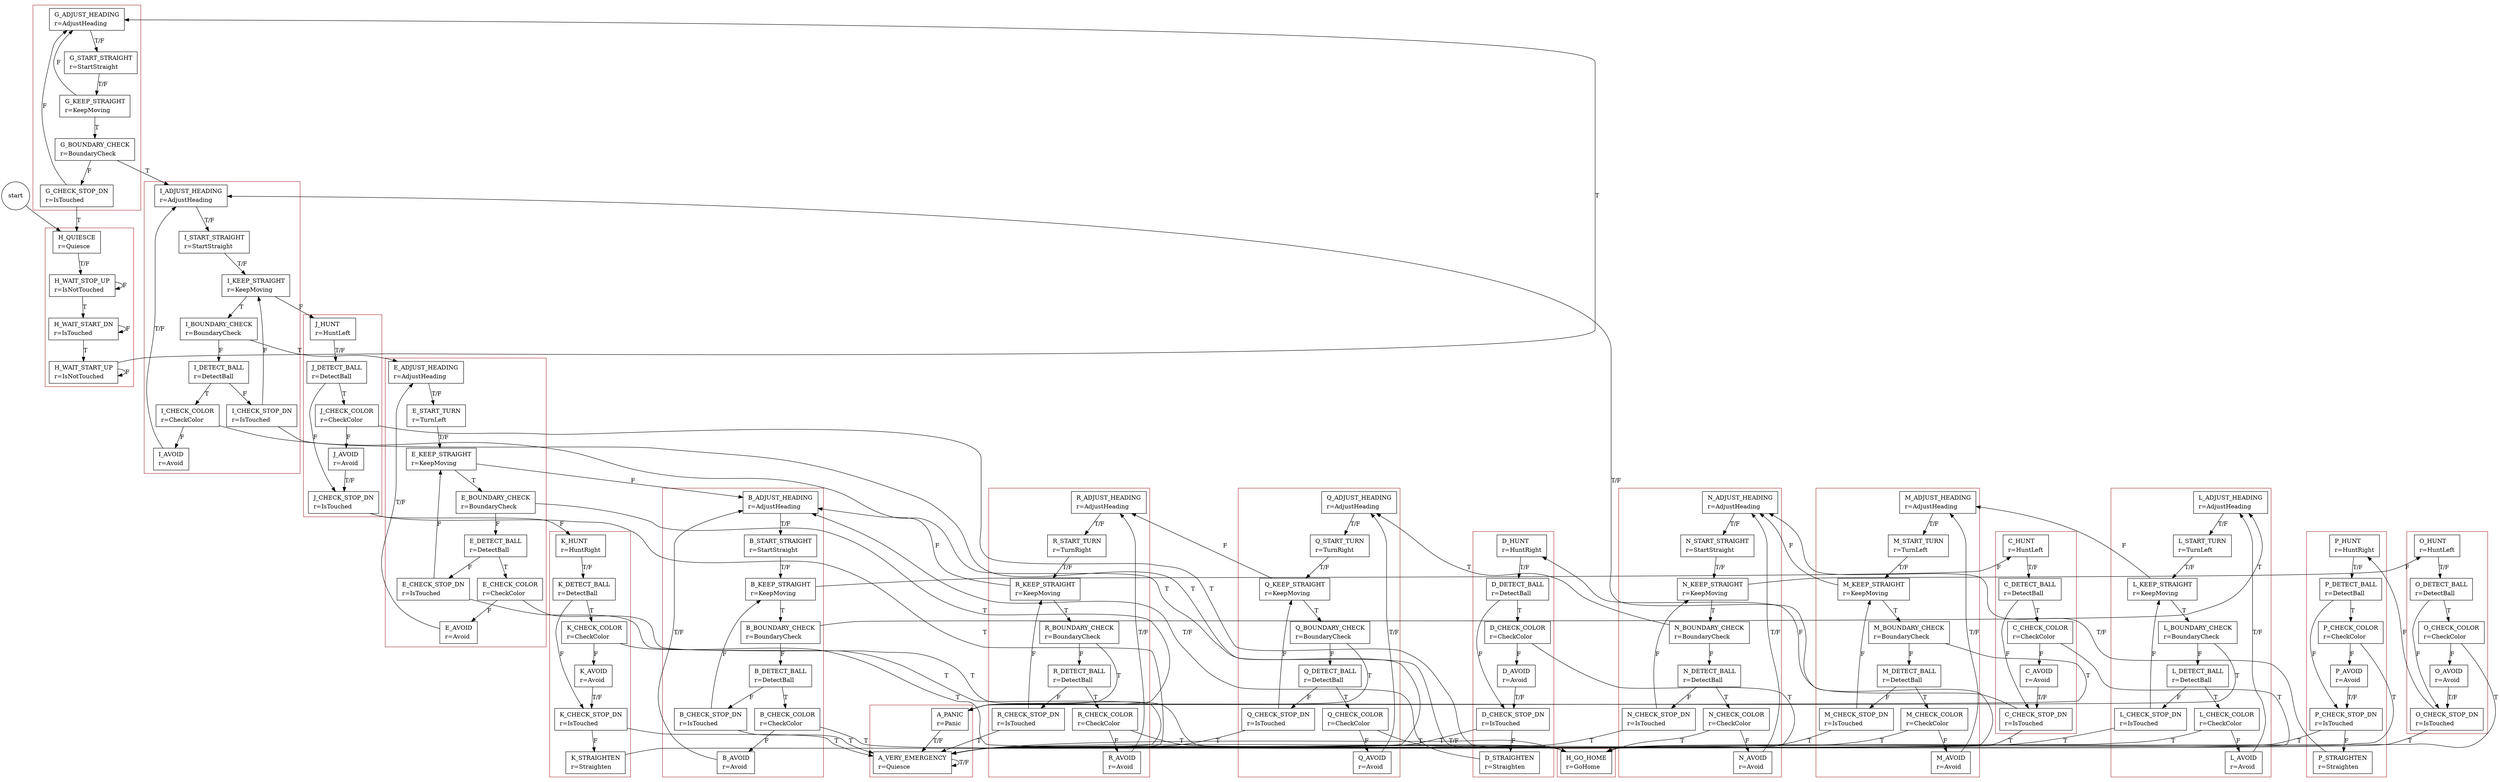 digraph FSM {

"START" [ shape=circle label="start" ];

#  PANIC/HALT sequence
#
	subgraph cluster_A {

		color = brown;

		A_PANIC          [ shape=box label=<<table border="0"><tr><td align="left">A_PANIC</td></tr><tr><td align="left">r=Panic</td></tr></table>> ];
		A_VERY_EMERGENCY [ shape=box label=<<table border="0"><tr><td align="left">A_VERY_EMERGENCY</td></tr><tr><td align="left">r=Quiesce</td></tr></table>> ];

	}

# "normal" STRAIGHT sequence (next turn is left)
#
	subgraph cluster_B {
	
		color = brown;

		B_ADJUST_HEADING [ shape=box label=<<table border="0"><tr><td align="left">B_ADJUST_HEADING</td></tr><tr><td align="left">r=AdjustHeading</td></tr></table>> ];
		B_START_STRAIGHT [ shape=box label=<<table border="0"><tr><td align="left">B_START_STRAIGHT</td></tr><tr><td align="left">r=StartStraight</td></tr></table>> ];
		B_KEEP_STRAIGHT  [ shape=box label=<<table border="0"><tr><td align="left">B_KEEP_STRAIGHT</td></tr><tr><td align="left">r=KeepMoving</td></tr></table>> ];
		B_BOUNDARY_CHECK [ shape=box label=<<table border="0"><tr><td align="left">B_BOUNDARY_CHECK</td></tr><tr><td align="left">r=BoundaryCheck</td></tr></table>> ];
		B_DETECT_BALL    [ shape=box label=<<table border="0"><tr><td align="left">B_DETECT_BALL</td></tr><tr><td align="left">r=DetectBall</td></tr></table>> ];
		B_CHECK_COLOR    [ shape=box label=<<table border="0"><tr><td align="left">B_CHECK_COLOR</td></tr><tr><td align="left">r=CheckColor</td></tr></table>> ];
		B_AVOID          [ shape=box label=<<table border="0"><tr><td align="left">B_AVOID</td></tr><tr><td align="left">r=Avoid</td></tr></table>> ];
		B_CHECK_STOP_DN  [ shape=box label=<<table border="0"><tr><td align="left">B_CHECK_STOP_DN</td></tr><tr><td align="left">r=IsTouched</td></tr></table>> ];

	}		

# "normal" HUNT LEFT sequence (next turn is left)
#
	subgraph cluster_C {
	
		color = brown;

		C_HUNT           [ shape=box label=<<table border="0"><tr><td align="left">C_HUNT</td></tr><tr><td align="left">r=HuntLeft</td></tr></table>> ];
		C_DETECT_BALL    [ shape=box label=<<table border="0"><tr><td align="left">C_DETECT_BALL</td></tr><tr><td align="left">r=DetectBall</td></tr></table>> ];
		C_CHECK_COLOR    [ shape=box label=<<table border="0"><tr><td align="left">C_CHECK_COLOR</td></tr><tr><td align="left">r=CheckColor</td></tr></table>> ];
		C_AVOID          [ shape=box label=<<table border="0"><tr><td align="left">C_AVOID</td></tr><tr><td align="left">r=Avoid</td></tr></table>> ];
		C_CHECK_STOP_DN  [ shape=box label=<<table border="0"><tr><td align="left">C_CHECK_STOP_DN</td></tr><tr><td align="left">r=IsTouched</td></tr></table>> ];

	}		

# "normal" HUNT RIGHT sequence (next turn is left)
#
	subgraph cluster_D {
	
		color = brown;

		D_HUNT           [ shape=box label=<<table border="0"><tr><td align="left">D_HUNT</td></tr><tr><td align="left">r=HuntRight</td></tr></table>> ];
		D_DETECT_BALL    [ shape=box label=<<table border="0"><tr><td align="left">D_DETECT_BALL</td></tr><tr><td align="left">r=DetectBall</td></tr></table>> ];
		D_CHECK_COLOR    [ shape=box label=<<table border="0"><tr><td align="left">D_CHECK_COLOR</td></tr><tr><td align="left">r=CheckColor</td></tr></table>> ];
		D_AVOID          [ shape=box label=<<table border="0"><tr><td align="left">D_AVOID</td></tr><tr><td align="left">r=Avoid</td></tr></table>> ];
		D_CHECK_STOP_DN  [ shape=box label=<<table border="0"><tr><td align="left">D_CHECK_STOP_DN</td></tr><tr><td align="left">r=IsTouched</td></tr></table>> ];
		D_STRAIGHTEN     [ shape=box label=<<table border="0"><tr><td align="left">D_STRAIGHTEN</td></tr><tr><td align="left">r=Straighten</td></tr></table>> ];

	}		

# TURN LEFT 90 sequence
#
	subgraph cluster_E {
	
		color = brown;

		E_ADJUST_HEADING [ shape=box label=<<table border="0"><tr><td align="left">E_ADJUST_HEADING</td></tr><tr><td align="left">r=AdjustHeading</td></tr></table>> ];
		E_START_TURN     [ shape=box label=<<table border="0"><tr><td align="left">E_START_TURN</td></tr><tr><td align="left">r=TurnLeft</td></tr></table>> ];
		E_KEEP_TURNING   [ shape=box label=<<table border="0"><tr><td align="left">E_KEEP_STRAIGHT</td></tr><tr><td align="left">r=KeepMoving</td></tr></table>> ];
		E_BOUNDARY_CHECK [ shape=box label=<<table border="0"><tr><td align="left">E_BOUNDARY_CHECK</td></tr><tr><td align="left">r=BoundaryCheck</td></tr></table>> ];
		E_DETECT_BALL    [ shape=box label=<<table border="0"><tr><td align="left">E_DETECT_BALL</td></tr><tr><td align="left">r=DetectBall</td></tr></table>> ];
		E_CHECK_COLOR    [ shape=box label=<<table border="0"><tr><td align="left">E_CHECK_COLOR</td></tr><tr><td align="left">r=CheckColor</td></tr></table>> ];
		E_AVOID          [ shape=box label=<<table border="0"><tr><td align="left">E_AVOID</td></tr><tr><td align="left">r=Avoid</td></tr></table>> ];
		E_CHECK_STOP_DN  [ shape=box label=<<table border="0"><tr><td align="left">E_CHECK_STOP_DN</td></tr><tr><td align="left">r=IsTouched</td></tr></table>> ];

	}

# HOME sequence
#	
	subgraph cluster_F {
	
		color = brown;

		F_GO_HOME        [ shape=box label=<<table border="0"><tr><td align="left">H_GO_HOME</td></tr><tr><td align="left">r=GoHome</td></tr></table>> ];
	
	}

# "think outside the box" STRAIGHT sequence
#
	subgraph cluster_G {
	
		color = brown;

		G_ADJUST_HEADING [ shape=box label=<<table border="0"><tr><td align="left">G_ADJUST_HEADING</td></tr><tr><td align="left">r=AdjustHeading</td></tr></table>> ];
		G_START_STRAIGHT [ shape=box label=<<table border="0"><tr><td align="left">G_START_STRAIGHT</td></tr><tr><td align="left">r=StartStraight</td></tr></table>> ];
		G_KEEP_STRAIGHT  [ shape=box label=<<table border="0"><tr><td align="left">G_KEEP_STRAIGHT</td></tr><tr><td align="left">r=KeepMoving</td></tr></table>> ];
		G_BOUNDARY_CHECK [ shape=box label=<<table border="0"><tr><td align="left">G_BOUNDARY_CHECK</td></tr><tr><td align="left">r=BoundaryCheck</td></tr></table>> ];
		G_CHECK_STOP_DN  [ shape=box label=<<table border="0"><tr><td align="left">G_CHECK_STOP_DN</td></tr><tr><td align="left">r=IsTouched</td></tr></table>> ];

	}		

# "think outside the box" QUIESCE sequence
#
	subgraph cluster_H {

		color = brown;

		H_QUIESCE        [ shape=box label=<<table border="0"><tr><td align="left">H_QUIESCE</td></tr><tr><td align="left">r=Quiesce</td></tr></table>> ];
		H_WAIT_STOP_UP   [ shape=box label=<<table border="0"><tr><td align="left">H_WAIT_STOP_UP</td></tr><tr><td align="left">r=IsNotTouched</td></tr></table>> ];
		H_WAIT_START_DN  [ shape=box label=<<table border="0"><tr><td align="left">H_WAIT_START_DN</td></tr><tr><td align="left">r=IsTouched</td></tr></table>> ];
		H_WAIT_START_UP  [ shape=box label=<<table border="0"><tr><td align="left">H_WAIT_START_UP</td></tr><tr><td align="left">r=IsNotTouched</td></tr></table>> ];

	}

# "sprinting" STRAIGHT sequence
#
	subgraph cluster_I {
	
		color = brown;

		I_ADJUST_HEADING [ shape=box label=<<table border="0"><tr><td align="left">I_ADJUST_HEADING</td></tr><tr><td align="left">r=AdjustHeading</td></tr></table>> ];
		I_START_STRAIGHT [ shape=box label=<<table border="0"><tr><td align="left">I_START_STRAIGHT</td></tr><tr><td align="left">r=StartStraight</td></tr></table>> ];
		I_KEEP_STRAIGHT  [ shape=box label=<<table border="0"><tr><td align="left">I_KEEP_STRAIGHT</td></tr><tr><td align="left">r=KeepMoving</td></tr></table>> ];
		I_BOUNDARY_CHECK [ shape=box label=<<table border="0"><tr><td align="left">I_BOUNDARY_CHECK</td></tr><tr><td align="left">r=BoundaryCheck</td></tr></table>> ];
		I_DETECT_BALL    [ shape=box label=<<table border="0"><tr><td align="left">I_DETECT_BALL</td></tr><tr><td align="left">r=DetectBall</td></tr></table>> ];
		I_CHECK_COLOR    [ shape=box label=<<table border="0"><tr><td align="left">I_CHECK_COLOR</td></tr><tr><td align="left">r=CheckColor</td></tr></table>> ];
		I_AVOID          [ shape=box label=<<table border="0"><tr><td align="left">I_AVOID</td></tr><tr><td align="left">r=Avoid</td></tr></table>> ];
		I_CHECK_STOP_DN  [ shape=box label=<<table border="0"><tr><td align="left">I_CHECK_STOP_DN</td></tr><tr><td align="left">r=IsTouched</td></tr></table>> ];

	}	

# "sprinting" HUNT LEFT sequence
#
	subgraph cluster_J {
	
		color = brown;

		J_HUNT           [ shape=box label=<<table border="0"><tr><td align="left">J_HUNT</td></tr><tr><td align="left">r=HuntLeft</td></tr></table>> ];
		J_DETECT_BALL    [ shape=box label=<<table border="0"><tr><td align="left">J_DETECT_BALL</td></tr><tr><td align="left">r=DetectBall</td></tr></table>> ];
		J_CHECK_COLOR    [ shape=box label=<<table border="0"><tr><td align="left">J_CHECK_COLOR</td></tr><tr><td align="left">r=CheckColor</td></tr></table>> ];
		J_AVOID          [ shape=box label=<<table border="0"><tr><td align="left">J_AVOID</td></tr><tr><td align="left">r=Avoid</td></tr></table>> ];
		J_CHECK_STOP_DN  [ shape=box label=<<table border="0"><tr><td align="left">J_CHECK_STOP_DN</td></tr><tr><td align="left">r=IsTouched</td></tr></table>> ];

	}		

# "sprinting" HUNT RIGHT sequence
#
	subgraph cluster_K {
	
		color = brown;

		K_HUNT           [ shape=box label=<<table border="0"><tr><td align="left">K_HUNT</td></tr><tr><td align="left">r=HuntRight</td></tr></table>> ];
		K_DETECT_BALL    [ shape=box label=<<table border="0"><tr><td align="left">K_DETECT_BALL</td></tr><tr><td align="left">r=DetectBall</td></tr></table>> ];
		K_CHECK_COLOR    [ shape=box label=<<table border="0"><tr><td align="left">K_CHECK_COLOR</td></tr><tr><td align="left">r=CheckColor</td></tr></table>> ];
		K_AVOID          [ shape=box label=<<table border="0"><tr><td align="left">K_AVOID</td></tr><tr><td align="left">r=Avoid</td></tr></table>> ];
		K_CHECK_STOP_DN  [ shape=box label=<<table border="0"><tr><td align="left">K_CHECK_STOP_DN</td></tr><tr><td align="left">r=IsTouched</td></tr></table>> ];
		K_STRAIGHTEN     [ shape=box label=<<table border="0"><tr><td align="left">K_STRAIGHTEN</td></tr><tr><td align="left">r=Straighten</td></tr></table>> ];

	}		

# TURN LEFT 180 sequence (part 1)
#
	subgraph cluster_L {
	
		color = brown;

		L_ADJUST_HEADING [ shape=box label=<<table border="0"><tr><td align="left">L_ADJUST_HEADING</td></tr><tr><td align="left">r=AdjustHeading</td></tr></table>> ];
		L_START_TURN     [ shape=box label=<<table border="0"><tr><td align="left">L_START_TURN</td></tr><tr><td align="left">r=TurnLeft</td></tr></table>> ];
		L_KEEP_TURNING   [ shape=box label=<<table border="0"><tr><td align="left">L_KEEP_STRAIGHT</td></tr><tr><td align="left">r=KeepMoving</td></tr></table>> ];
		L_BOUNDARY_CHECK [ shape=box label=<<table border="0"><tr><td align="left">L_BOUNDARY_CHECK</td></tr><tr><td align="left">r=BoundaryCheck</td></tr></table>> ];
		L_DETECT_BALL    [ shape=box label=<<table border="0"><tr><td align="left">L_DETECT_BALL</td></tr><tr><td align="left">r=DetectBall</td></tr></table>> ];
		L_CHECK_COLOR    [ shape=box label=<<table border="0"><tr><td align="left">L_CHECK_COLOR</td></tr><tr><td align="left">r=CheckColor</td></tr></table>> ];
		L_AVOID          [ shape=box label=<<table border="0"><tr><td align="left">L_AVOID</td></tr><tr><td align="left">r=Avoid</td></tr></table>> ];
		L_CHECK_STOP_DN  [ shape=box label=<<table border="0"><tr><td align="left">L_CHECK_STOP_DN</td></tr><tr><td align="left">r=IsTouched</td></tr></table>> ];

	}

# TURN LEFT 180 sequence (part 2)
#
	subgraph cluster_M {
	
		color = brown;

		M_ADJUST_HEADING [ shape=box label=<<table border="0"><tr><td align="left">M_ADJUST_HEADING</td></tr><tr><td align="left">r=AdjustHeading</td></tr></table>> ];
		M_START_TURN     [ shape=box label=<<table border="0"><tr><td align="left">M_START_TURN</td></tr><tr><td align="left">r=TurnLeft</td></tr></table>> ];
		M_KEEP_TURNING   [ shape=box label=<<table border="0"><tr><td align="left">M_KEEP_STRAIGHT</td></tr><tr><td align="left">r=KeepMoving</td></tr></table>> ];
		M_BOUNDARY_CHECK [ shape=box label=<<table border="0"><tr><td align="left">M_BOUNDARY_CHECK</td></tr><tr><td align="left">r=BoundaryCheck</td></tr></table>> ];
		M_DETECT_BALL    [ shape=box label=<<table border="0"><tr><td align="left">M_DETECT_BALL</td></tr><tr><td align="left">r=DetectBall</td></tr></table>> ];
		M_CHECK_COLOR    [ shape=box label=<<table border="0"><tr><td align="left">M_CHECK_COLOR</td></tr><tr><td align="left">r=CheckColor</td></tr></table>> ];
		M_AVOID          [ shape=box label=<<table border="0"><tr><td align="left">M_AVOID</td></tr><tr><td align="left">r=Avoid</td></tr></table>> ];
		M_CHECK_STOP_DN  [ shape=box label=<<table border="0"><tr><td align="left">M_CHECK_STOP_DN</td></tr><tr><td align="left">r=IsTouched</td></tr></table>> ];

	}

# "normal" STRAIGHT sequence (next turn is right)
#
	subgraph cluster_N {
	
		color = brown;

		N_ADJUST_HEADING [ shape=box label=<<table border="0"><tr><td align="left">N_ADJUST_HEADING</td></tr><tr><td align="left">r=AdjustHeading</td></tr></table>> ];
		N_START_STRAIGHT [ shape=box label=<<table border="0"><tr><td align="left">N_START_STRAIGHT</td></tr><tr><td align="left">r=StartStraight</td></tr></table>> ];
		N_KEEP_STRAIGHT  [ shape=box label=<<table border="0"><tr><td align="left">N_KEEP_STRAIGHT</td></tr><tr><td align="left">r=KeepMoving</td></tr></table>> ];
		N_BOUNDARY_CHECK [ shape=box label=<<table border="0"><tr><td align="left">N_BOUNDARY_CHECK</td></tr><tr><td align="left">r=BoundaryCheck</td></tr></table>> ];
		N_DETECT_BALL    [ shape=box label=<<table border="0"><tr><td align="left">N_DETECT_BALL</td></tr><tr><td align="left">r=DetectBall</td></tr></table>> ];
		N_CHECK_COLOR    [ shape=box label=<<table border="0"><tr><td align="left">N_CHECK_COLOR</td></tr><tr><td align="left">r=CheckColor</td></tr></table>> ];
		N_AVOID          [ shape=box label=<<table border="0"><tr><td align="left">N_AVOID</td></tr><tr><td align="left">r=Avoid</td></tr></table>> ];
		N_CHECK_STOP_DN  [ shape=box label=<<table border="0"><tr><td align="left">N_CHECK_STOP_DN</td></tr><tr><td align="left">r=IsTouched</td></tr></table>> ];

	}		

# "normal" HUNT LEFT sequence (next turn is right)
#
	subgraph cluster_O {
	
		color = brown;

		O_HUNT           [ shape=box label=<<table border="0"><tr><td align="left">O_HUNT</td></tr><tr><td align="left">r=HuntLeft</td></tr></table>> ];
		O_DETECT_BALL    [ shape=box label=<<table border="0"><tr><td align="left">O_DETECT_BALL</td></tr><tr><td align="left">r=DetectBall</td></tr></table>> ];
		O_CHECK_COLOR    [ shape=box label=<<table border="0"><tr><td align="left">O_CHECK_COLOR</td></tr><tr><td align="left">r=CheckColor</td></tr></table>> ];
		O_AVOID          [ shape=box label=<<table border="0"><tr><td align="left">O_AVOID</td></tr><tr><td align="left">r=Avoid</td></tr></table>> ];
		O_CHECK_STOP_DN  [ shape=box label=<<table border="0"><tr><td align="left">O_CHECK_STOP_DN</td></tr><tr><td align="left">r=IsTouched</td></tr></table>> ];

	}		

# "normal" HUNT RIGHT sequence (next turn is right)
#
	subgraph cluster_P {
	
		color = brown;

		P_HUNT           [ shape=box label=<<table border="0"><tr><td align="left">P_HUNT</td></tr><tr><td align="left">r=HuntRight</td></tr></table>> ];
		P_DETECT_BALL    [ shape=box label=<<table border="0"><tr><td align="left">P_DETECT_BALL</td></tr><tr><td align="left">r=DetectBall</td></tr></table>> ];
		P_CHECK_COLOR    [ shape=box label=<<table border="0"><tr><td align="left">P_CHECK_COLOR</td></tr><tr><td align="left">r=CheckColor</td></tr></table>> ];
		P_AVOID          [ shape=box label=<<table border="0"><tr><td align="left">P_AVOID</td></tr><tr><td align="left">r=Avoid</td></tr></table>> ];
		P_CHECK_STOP_DN  [ shape=box label=<<table border="0"><tr><td align="left">P_CHECK_STOP_DN</td></tr><tr><td align="left">r=IsTouched</td></tr></table>> ];
		P_STRAIGHTEN     [ shape=box label=<<table border="0"><tr><td align="left">P_STRAIGHTEN</td></tr><tr><td align="left">r=Straighten</td></tr></table>> ];

	}		

# TURN RIGHT 180 sequence (part 1)
#
	subgraph cluster_Q {
	
		color = brown;

		Q_ADJUST_HEADING [ shape=box label=<<table border="0"><tr><td align="left">Q_ADJUST_HEADING</td></tr><tr><td align="left">r=AdjustHeading</td></tr></table>> ];
		Q_START_TURN     [ shape=box label=<<table border="0"><tr><td align="left">Q_START_TURN</td></tr><tr><td align="left">r=TurnRight</td></tr></table>> ];
		Q_KEEP_TURNING   [ shape=box label=<<table border="0"><tr><td align="left">Q_KEEP_STRAIGHT</td></tr><tr><td align="left">r=KeepMoving</td></tr></table>> ];
		Q_BOUNDARY_CHECK [ shape=box label=<<table border="0"><tr><td align="left">Q_BOUNDARY_CHECK</td></tr><tr><td align="left">r=BoundaryCheck</td></tr></table>> ];
		Q_DETECT_BALL    [ shape=box label=<<table border="0"><tr><td align="left">Q_DETECT_BALL</td></tr><tr><td align="left">r=DetectBall</td></tr></table>> ];
		Q_CHECK_COLOR    [ shape=box label=<<table border="0"><tr><td align="left">Q_CHECK_COLOR</td></tr><tr><td align="left">r=CheckColor</td></tr></table>> ];
		Q_AVOID          [ shape=box label=<<table border="0"><tr><td align="left">Q_AVOID</td></tr><tr><td align="left">r=Avoid</td></tr></table>> ];
		Q_CHECK_STOP_DN  [ shape=box label=<<table border="0"><tr><td align="left">Q_CHECK_STOP_DN</td></tr><tr><td align="left">r=IsTouched</td></tr></table>> ];

	}

# TURN RIGHT 180 sequence (part 2)
#
	subgraph cluster_R {
	
		color = brown;

		R_ADJUST_HEADING [ shape=box label=<<table border="0"><tr><td align="left">R_ADJUST_HEADING</td></tr><tr><td align="left">r=AdjustHeading</td></tr></table>> ];
		R_START_TURN     [ shape=box label=<<table border="0"><tr><td align="left">R_START_TURN</td></tr><tr><td align="left">r=TurnRight</td></tr></table>> ];
		R_KEEP_TURNING   [ shape=box label=<<table border="0"><tr><td align="left">R_KEEP_STRAIGHT</td></tr><tr><td align="left">r=KeepMoving</td></tr></table>> ];
		R_BOUNDARY_CHECK [ shape=box label=<<table border="0"><tr><td align="left">R_BOUNDARY_CHECK</td></tr><tr><td align="left">r=BoundaryCheck</td></tr></table>> ];
		R_DETECT_BALL    [ shape=box label=<<table border="0"><tr><td align="left">R_DETECT_BALL</td></tr><tr><td align="left">r=DetectBall</td></tr></table>> ];
		R_CHECK_COLOR    [ shape=box label=<<table border="0"><tr><td align="left">R_CHECK_COLOR</td></tr><tr><td align="left">r=CheckColor</td></tr></table>> ];
		R_AVOID          [ shape=box label=<<table border="0"><tr><td align="left">R_AVOID</td></tr><tr><td align="left">r=Avoid</td></tr></table>> ];
		R_CHECK_STOP_DN  [ shape=box label=<<table border="0"><tr><td align="left">R_CHECK_STOP_DN</td></tr><tr><td align="left">r=IsTouched</td></tr></table>> ];

	}

	START            -> H_QUIESCE;

	A_PANIC          -> A_VERY_EMERGENCY [ label = "T/F" ];
	A_VERY_EMERGENCY -> A_VERY_EMERGENCY [ label = "T/F" ];

	B_ADJUST_HEADING -> B_START_STRAIGHT [ label = "T/F" ];
	B_START_STRAIGHT -> B_KEEP_STRAIGHT  [ label = "T/F" ];
	B_KEEP_STRAIGHT  -> B_BOUNDARY_CHECK [ label = "T" ];
	B_KEEP_STRAIGHT  -> C_HUNT           [ label = "F" ];
	B_BOUNDARY_CHECK -> L_ADJUST_HEADING [ label = "T" ];
	B_BOUNDARY_CHECK -> B_DETECT_BALL    [ label = "F" ];
	B_DETECT_BALL    -> B_CHECK_COLOR    [ label = "T" ];
	B_DETECT_BALL    -> B_CHECK_STOP_DN  [ label = "F" ];
	B_CHECK_COLOR    -> F_GO_HOME        [ label = "T" ];
	B_CHECK_COLOR    -> B_AVOID          [ label = "F" ];
	B_AVOID          -> B_ADJUST_HEADING [ label = "T/F" ];
	B_CHECK_STOP_DN  -> A_VERY_EMERGENCY [ label = "T" ];
	B_CHECK_STOP_DN  -> B_KEEP_STRAIGHT  [ label = "F" ];

	C_HUNT           -> C_DETECT_BALL    [ label = "T/F" ];
	C_DETECT_BALL    -> C_CHECK_COLOR    [ label = "T" ];
	C_DETECT_BALL    -> C_CHECK_STOP_DN  [ label = "F" ];
	C_CHECK_COLOR    -> F_GO_HOME        [ label = "T" ];
	C_CHECK_COLOR    -> C_AVOID          [ label = "F" ];
	C_AVOID          -> C_CHECK_STOP_DN  [ label = "T/F" ];
	C_CHECK_STOP_DN  -> A_VERY_EMERGENCY [ label = "T" ];
	C_CHECK_STOP_DN  -> D_HUNT           [ label = "F" ];

	D_HUNT           -> D_DETECT_BALL    [ label = "T/F" ];
	D_DETECT_BALL    -> D_CHECK_COLOR    [ label = "T" ];
	D_DETECT_BALL    -> D_CHECK_STOP_DN  [ label = "F" ];
	D_CHECK_COLOR    -> F_GO_HOME        [ label = "T" ];
	D_CHECK_COLOR    -> D_AVOID          [ label = "F" ];
	D_AVOID          -> D_CHECK_STOP_DN  [ label = "T/F" ];
	D_CHECK_STOP_DN  -> A_VERY_EMERGENCY [ label = "T" ];
	D_CHECK_STOP_DN  -> D_STRAIGHTEN     [ label = "F" ];
	D_STRAIGHTEN     -> B_ADJUST_HEADING [ label = "T/F" ];
	
	E_ADJUST_HEADING -> E_START_TURN     [ label = "T/F" ];
	E_START_TURN     -> E_KEEP_TURNING   [ label = "T/F" ];
	E_KEEP_TURNING   -> E_BOUNDARY_CHECK [ label = "T" ];
	E_KEEP_TURNING   -> B_ADJUST_HEADING [ label = "F" ];
	E_BOUNDARY_CHECK -> A_PANIC          [ label = "T" ];
	E_BOUNDARY_CHECK -> E_DETECT_BALL    [ label = "F" ];
	E_DETECT_BALL    -> E_CHECK_COLOR    [ label = "T" ];
	E_DETECT_BALL    -> E_CHECK_STOP_DN  [ label = "F" ];
	E_CHECK_COLOR    -> F_GO_HOME        [ label = "T" ];
	E_CHECK_COLOR    -> E_AVOID          [ label = "F" ];
	E_AVOID          -> E_ADJUST_HEADING [ label = "T/F" ];
	E_CHECK_STOP_DN  -> A_VERY_EMERGENCY [ label = "T" ];
	E_CHECK_STOP_DN  -> E_KEEP_TURNING   [ label = "F" ];
	
	F_GO_HOME        -> A_VERY_EMERGENCY [ label = "T/F" ];

	G_ADJUST_HEADING -> G_START_STRAIGHT [ label = "T/F" ];
	G_START_STRAIGHT -> G_KEEP_STRAIGHT  [ label = "T/F" ];
	G_KEEP_STRAIGHT  -> G_BOUNDARY_CHECK [ label = "T" ];
	G_KEEP_STRAIGHT  -> G_ADJUST_HEADING [ label = "F" ];
	G_BOUNDARY_CHECK -> I_ADJUST_HEADING [ label = "T" ];
	G_BOUNDARY_CHECK -> G_CHECK_STOP_DN  [ label = "F" ];
	G_CHECK_STOP_DN  -> H_QUIESCE        [ label = "T" ];
	G_CHECK_STOP_DN  -> G_ADJUST_HEADING [ label = "F" ];

	H_QUIESCE        -> H_WAIT_STOP_UP   [ label = "T/F" ];
	H_WAIT_STOP_UP   -> H_WAIT_START_DN  [ label = "T" ];
	H_WAIT_STOP_UP   -> H_WAIT_STOP_UP   [ label = "F" ];
	H_WAIT_START_DN  -> H_WAIT_START_UP  [ label = "T" ];
	H_WAIT_START_DN  -> H_WAIT_START_DN  [ label = "F" ];
	H_WAIT_START_UP  -> G_ADJUST_HEADING [ label = "T" ];
	H_WAIT_START_UP  -> H_WAIT_START_UP  [ label = "F" ];
	
	I_ADJUST_HEADING -> I_START_STRAIGHT [ label = "T/F" ];
	I_START_STRAIGHT -> I_KEEP_STRAIGHT  [ label = "T/F" ];
	I_KEEP_STRAIGHT  -> I_BOUNDARY_CHECK [ label = "T" ];
	I_KEEP_STRAIGHT  -> J_HUNT           [ label = "F" ];
	I_BOUNDARY_CHECK -> E_ADJUST_HEADING [ label = "T" ];
	I_BOUNDARY_CHECK -> I_DETECT_BALL    [ label = "F" ];
	I_DETECT_BALL    -> I_CHECK_COLOR    [ label = "T" ];
	I_DETECT_BALL    -> I_CHECK_STOP_DN  [ label = "F" ];
	I_CHECK_COLOR    -> F_GO_HOME        [ label = "T" ];
	I_CHECK_COLOR    -> I_AVOID          [ label = "F" ];
	I_AVOID          -> I_ADJUST_HEADING [ label = "T/F" ];
	I_CHECK_STOP_DN  -> A_VERY_EMERGENCY [ label = "T" ];
	I_CHECK_STOP_DN  -> I_KEEP_STRAIGHT  [ label = "F" ];

	J_HUNT           -> J_DETECT_BALL    [ label = "T/F" ];
	J_DETECT_BALL    -> J_CHECK_COLOR    [ label = "T" ];
	J_DETECT_BALL    -> J_CHECK_STOP_DN  [ label = "F" ];
	J_CHECK_COLOR    -> F_GO_HOME        [ label = "T" ];
	J_CHECK_COLOR    -> J_AVOID          [ label = "F" ];
	J_AVOID          -> J_CHECK_STOP_DN  [ label = "T/F" ];
	J_CHECK_STOP_DN  -> A_VERY_EMERGENCY [ label = "T" ];
	J_CHECK_STOP_DN  -> K_HUNT           [ label = "F" ];

	K_HUNT           -> K_DETECT_BALL    [ label = "T/F" ];
	K_DETECT_BALL    -> K_CHECK_COLOR    [ label = "T" ];
	K_DETECT_BALL    -> K_CHECK_STOP_DN  [ label = "F" ];
	K_CHECK_COLOR    -> F_GO_HOME        [ label = "T" ];
	K_CHECK_COLOR    -> K_AVOID          [ label = "F" ];
	K_AVOID          -> K_CHECK_STOP_DN  [ label = "T/F" ];
	K_CHECK_STOP_DN  -> A_VERY_EMERGENCY [ label = "T" ];
	K_CHECK_STOP_DN  -> K_STRAIGHTEN     [ label = "F" ];
	K_STRAIGHTEN     -> I_ADJUST_HEADING [ label = "T/F" ];

	L_ADJUST_HEADING -> L_START_TURN     [ label = "T/F" ];
	L_START_TURN     -> L_KEEP_TURNING   [ label = "T/F" ];
	L_KEEP_TURNING   -> L_BOUNDARY_CHECK [ label = "T" ];
	L_KEEP_TURNING   -> M_ADJUST_HEADING [ label = "F" ];
	L_BOUNDARY_CHECK -> A_PANIC          [ label = "T" ];
	L_BOUNDARY_CHECK -> L_DETECT_BALL    [ label = "F" ];
	L_DETECT_BALL    -> L_CHECK_COLOR    [ label = "T" ];
	L_DETECT_BALL    -> L_CHECK_STOP_DN  [ label = "F" ];
	L_CHECK_COLOR    -> F_GO_HOME        [ label = "T" ];
	L_CHECK_COLOR    -> L_AVOID          [ label = "F" ];
	L_AVOID          -> L_ADJUST_HEADING [ label = "T/F" ];
	L_CHECK_STOP_DN  -> A_VERY_EMERGENCY [ label = "T" ];
	L_CHECK_STOP_DN  -> L_KEEP_TURNING   [ label = "F" ];

	M_ADJUST_HEADING -> M_START_TURN     [ label = "T/F" ];
	M_START_TURN     -> M_KEEP_TURNING   [ label = "T/F" ];
	M_KEEP_TURNING   -> M_BOUNDARY_CHECK [ label = "T" ];
	M_KEEP_TURNING   -> N_ADJUST_HEADING [ label = "F" ];
	M_BOUNDARY_CHECK -> A_PANIC          [ label = "T" ];
	M_BOUNDARY_CHECK -> M_DETECT_BALL    [ label = "F" ];
	M_DETECT_BALL    -> M_CHECK_COLOR    [ label = "T" ];
	M_DETECT_BALL    -> M_CHECK_STOP_DN  [ label = "F" ];
	M_CHECK_COLOR    -> F_GO_HOME        [ label = "T" ];
	M_CHECK_COLOR    -> M_AVOID          [ label = "F" ];
	M_AVOID          -> M_ADJUST_HEADING [ label = "T/F" ];
	M_CHECK_STOP_DN  -> A_VERY_EMERGENCY [ label = "T" ];
	M_CHECK_STOP_DN  -> M_KEEP_TURNING   [ label = "F" ];
	
	N_ADJUST_HEADING -> N_START_STRAIGHT [ label = "T/F" ];
	N_START_STRAIGHT -> N_KEEP_STRAIGHT  [ label = "T/F" ];
	N_KEEP_STRAIGHT  -> N_BOUNDARY_CHECK [ label = "T" ];
	N_KEEP_STRAIGHT  -> O_HUNT           [ label = "F" ];
	N_BOUNDARY_CHECK -> Q_ADJUST_HEADING [ label = "T" ];
	N_BOUNDARY_CHECK -> N_DETECT_BALL    [ label = "F" ];
	N_DETECT_BALL    -> N_CHECK_COLOR    [ label = "T" ];
	N_DETECT_BALL    -> N_CHECK_STOP_DN  [ label = "F" ];
	N_CHECK_COLOR    -> F_GO_HOME        [ label = "T" ];
	N_CHECK_COLOR    -> N_AVOID          [ label = "F" ];
	N_AVOID          -> N_ADJUST_HEADING [ label = "T/F" ];
	N_CHECK_STOP_DN  -> A_VERY_EMERGENCY [ label = "T" ];
	N_CHECK_STOP_DN  -> N_KEEP_STRAIGHT  [ label = "F" ];

	O_HUNT           -> O_DETECT_BALL    [ label = "T/F" ];
	O_DETECT_BALL    -> O_CHECK_COLOR    [ label = "T" ];
	O_DETECT_BALL    -> O_CHECK_STOP_DN  [ label = "F" ];
	O_CHECK_COLOR    -> F_GO_HOME        [ label = "T" ];
	O_CHECK_COLOR    -> O_AVOID          [ label = "F" ];
	O_AVOID          -> O_CHECK_STOP_DN  [ label = "T/F" ];
	O_CHECK_STOP_DN  -> A_VERY_EMERGENCY [ label = "T" ];
	O_CHECK_STOP_DN  -> P_HUNT           [ label = "F" ];

	P_HUNT           -> P_DETECT_BALL    [ label = "T/F" ];
	P_DETECT_BALL    -> P_CHECK_COLOR    [ label = "T" ];
	P_DETECT_BALL    -> P_CHECK_STOP_DN  [ label = "F" ];
	P_CHECK_COLOR    -> F_GO_HOME        [ label = "T" ];
	P_CHECK_COLOR    -> P_AVOID          [ label = "F" ];
	P_AVOID          -> P_CHECK_STOP_DN  [ label = "T/F" ];
	P_CHECK_STOP_DN  -> A_VERY_EMERGENCY [ label = "T" ];
	P_CHECK_STOP_DN  -> P_STRAIGHTEN     [ label = "F" ];
	P_STRAIGHTEN     -> N_ADJUST_HEADING [ label = "T/F" ];

	Q_ADJUST_HEADING -> Q_START_TURN     [ label = "T/F" ];
	Q_START_TURN     -> Q_KEEP_TURNING   [ label = "T/F" ];
	Q_KEEP_TURNING   -> Q_BOUNDARY_CHECK [ label = "T" ];
	Q_KEEP_TURNING   -> R_ADJUST_HEADING [ label = "F" ];
	Q_BOUNDARY_CHECK -> A_PANIC          [ label = "T" ];
	Q_BOUNDARY_CHECK -> Q_DETECT_BALL    [ label = "F" ];
	Q_DETECT_BALL    -> Q_CHECK_COLOR    [ label = "T" ];
	Q_DETECT_BALL    -> Q_CHECK_STOP_DN  [ label = "F" ];
	Q_CHECK_COLOR    -> F_GO_HOME        [ label = "T" ];
	Q_CHECK_COLOR    -> Q_AVOID          [ label = "F" ];
	Q_AVOID          -> Q_ADJUST_HEADING [ label = "T/F" ];
	Q_CHECK_STOP_DN  -> A_VERY_EMERGENCY [ label = "T" ];
	Q_CHECK_STOP_DN  -> Q_KEEP_TURNING   [ label = "F" ];

	R_ADJUST_HEADING -> R_START_TURN     [ label = "T/F" ];
	R_START_TURN     -> R_KEEP_TURNING   [ label = "T/F" ];
	R_KEEP_TURNING   -> R_BOUNDARY_CHECK [ label = "T" ];
	R_KEEP_TURNING   -> B_ADJUST_HEADING [ label = "F" ];
	R_BOUNDARY_CHECK -> A_PANIC          [ label = "T" ];
	R_BOUNDARY_CHECK -> R_DETECT_BALL    [ label = "F" ];
	R_DETECT_BALL    -> R_CHECK_COLOR    [ label = "T" ];
	R_DETECT_BALL    -> R_CHECK_STOP_DN  [ label = "F" ];
	R_CHECK_COLOR    -> F_GO_HOME        [ label = "T" ];
	R_CHECK_COLOR    -> R_AVOID          [ label = "F" ];
	R_AVOID          -> R_ADJUST_HEADING [ label = "T/F" ];
	R_CHECK_STOP_DN  -> A_VERY_EMERGENCY [ label = "T" ];
	R_CHECK_STOP_DN  -> R_KEEP_TURNING   [ label = "F" ];


}
